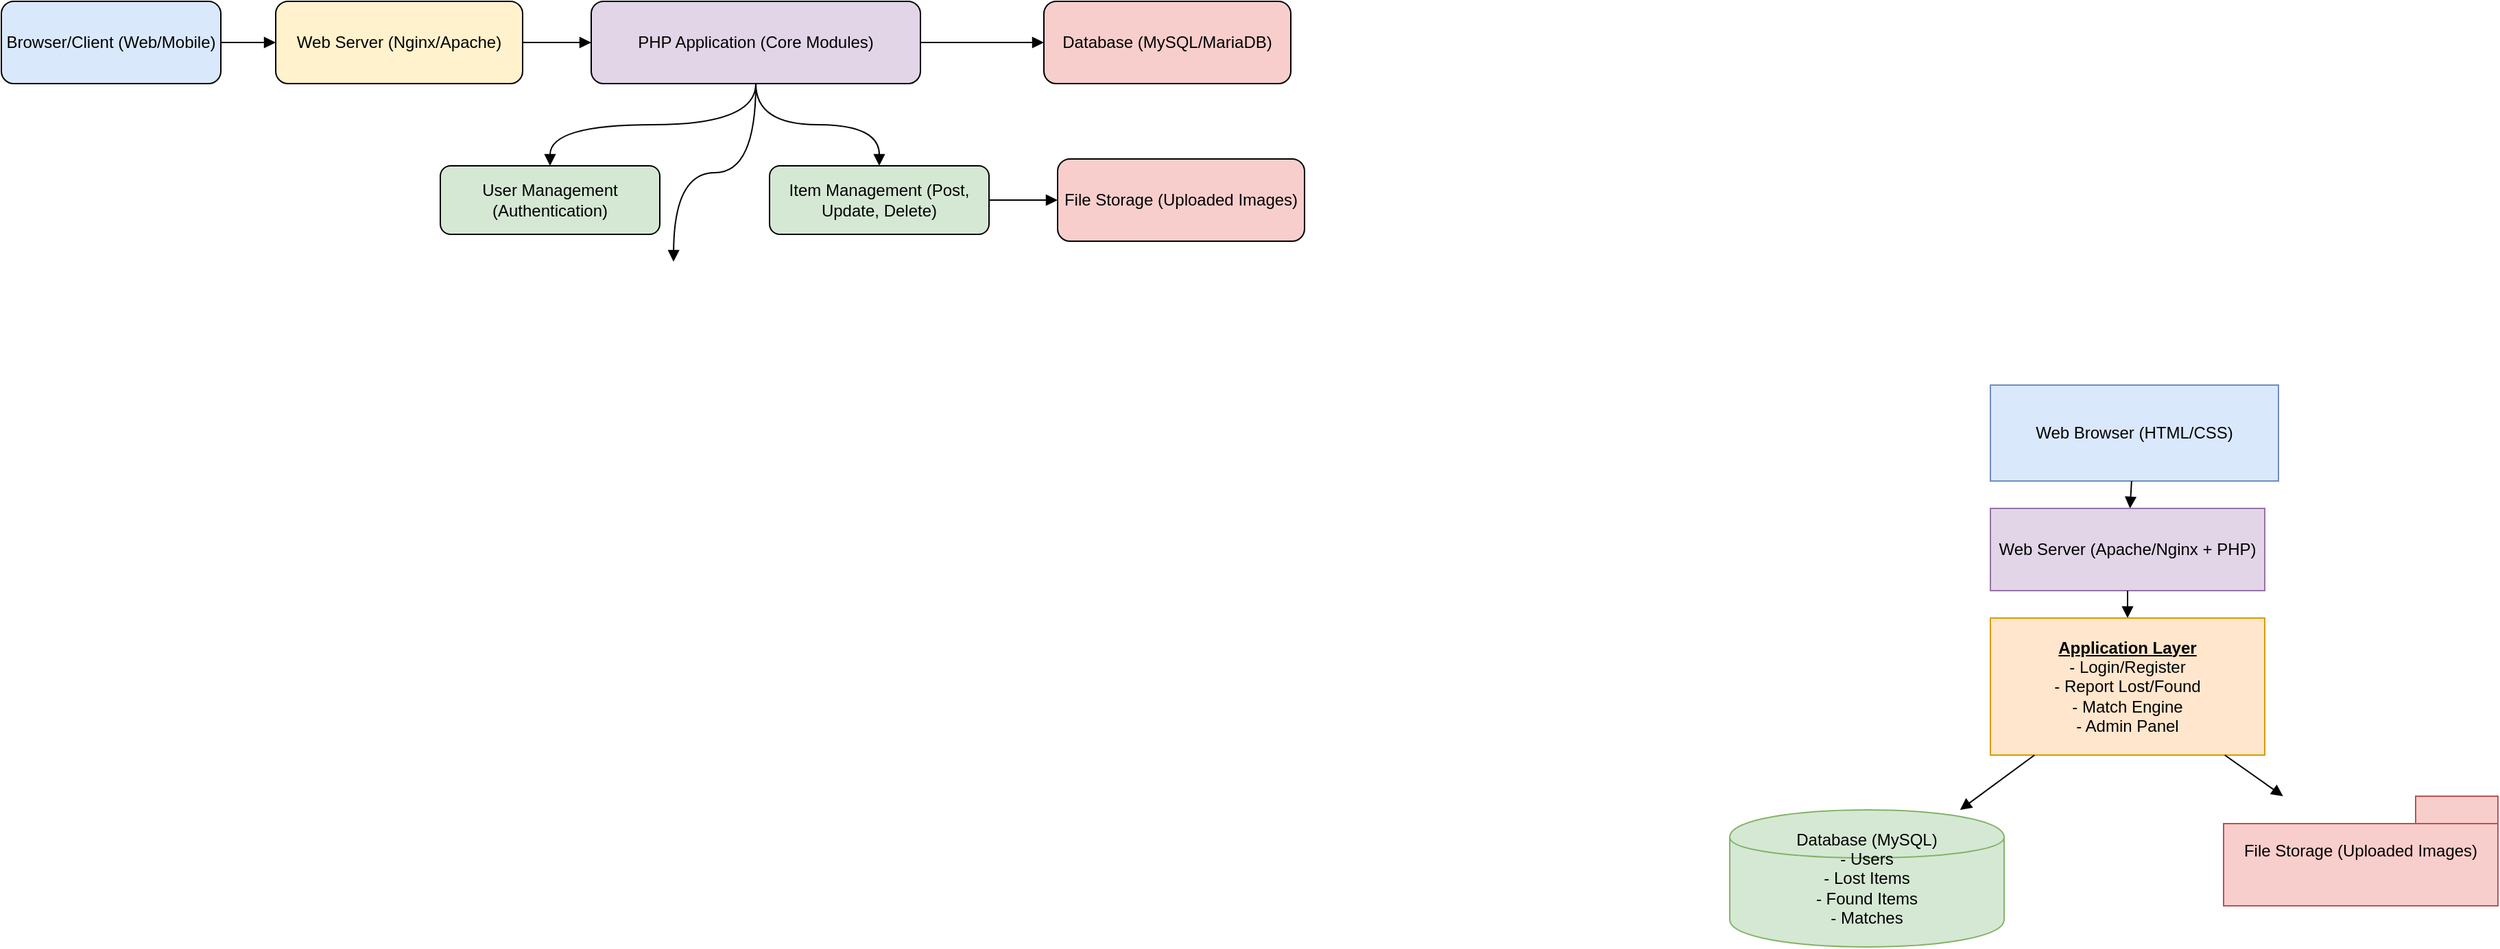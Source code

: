 <mxfile version="26.2.13">
  <diagram name="Lost &amp; Found System Architecture" id="8B-qWynwFXAM56m6BUIM">
    <mxGraphModel dx="1954" dy="465" grid="1" gridSize="10" guides="1" tooltips="1" connect="1" arrows="1" fold="1" page="1" pageScale="1" pageWidth="1080" pageHeight="1080" math="0" shadow="0">
      <root>
        <mxCell id="0" />
        <mxCell id="1" parent="0" />
        <mxCell id="d06QQW2QKPZp5pKREGD9-1" value="Browser/Client (Web/Mobile)" style="rounded=1;whiteSpace=wrap;html=1;fillColor=#dae8fc;" parent="1" vertex="1">
          <mxGeometry x="-970" y="70" width="160" height="60" as="geometry" />
        </mxCell>
        <mxCell id="d06QQW2QKPZp5pKREGD9-2" value="Web Server (Nginx/Apache)" style="rounded=1;whiteSpace=wrap;html=1;fillColor=#fff2cc;" parent="1" vertex="1">
          <mxGeometry x="-770" y="70" width="180" height="60" as="geometry" />
        </mxCell>
        <mxCell id="d06QQW2QKPZp5pKREGD9-3" value="PHP Application (Core Modules)" style="rounded=1;whiteSpace=wrap;html=1;fillColor=#e1d5e7;" parent="1" vertex="1">
          <mxGeometry x="-540" y="70" width="240" height="60" as="geometry" />
        </mxCell>
        <mxCell id="d06QQW2QKPZp5pKREGD9-4" value="User Management (Authentication)" style="rounded=1;whiteSpace=wrap;html=1;fillColor=#d5e8d4;" parent="1" vertex="1">
          <mxGeometry x="-650" y="190" width="160" height="50" as="geometry" />
        </mxCell>
        <mxCell id="d06QQW2QKPZp5pKREGD9-5" value="Item Management (Post, Update, Delete)" style="rounded=1;whiteSpace=wrap;html=1;fillColor=#d5e8d4;" parent="1" vertex="1">
          <mxGeometry x="-410" y="190" width="160" height="50" as="geometry" />
        </mxCell>
        <mxCell id="d06QQW2QKPZp5pKREGD9-9" value="Database (MySQL/MariaDB)" style="rounded=1;whiteSpace=wrap;html=1;fillColor=#f8cecc;" parent="1" vertex="1">
          <mxGeometry x="-210" y="70" width="180" height="60" as="geometry" />
        </mxCell>
        <mxCell id="d06QQW2QKPZp5pKREGD9-10" value="File Storage (Uploaded Images)" style="rounded=1;whiteSpace=wrap;html=1;fillColor=#f8cecc;" parent="1" vertex="1">
          <mxGeometry x="-200" y="185" width="180" height="60" as="geometry" />
        </mxCell>
        <mxCell id="d06QQW2QKPZp5pKREGD9-12" style="edgeStyle=orthogonalEdgeStyle;rounded=0;orthogonalLoop=1;jettySize=auto;html=1;endArrow=block;" parent="1" source="d06QQW2QKPZp5pKREGD9-1" target="d06QQW2QKPZp5pKREGD9-2" edge="1">
          <mxGeometry relative="1" as="geometry" />
        </mxCell>
        <mxCell id="d06QQW2QKPZp5pKREGD9-13" style="edgeStyle=orthogonalEdgeStyle;rounded=0;orthogonalLoop=1;jettySize=auto;html=1;endArrow=block;" parent="1" source="d06QQW2QKPZp5pKREGD9-2" target="d06QQW2QKPZp5pKREGD9-3" edge="1">
          <mxGeometry relative="1" as="geometry" />
        </mxCell>
        <mxCell id="d06QQW2QKPZp5pKREGD9-14" style="edgeStyle=orthogonalEdgeStyle;rounded=0;orthogonalLoop=1;jettySize=auto;html=1;endArrow=block;" parent="1" source="d06QQW2QKPZp5pKREGD9-3" target="d06QQW2QKPZp5pKREGD9-9" edge="1">
          <mxGeometry relative="1" as="geometry" />
        </mxCell>
        <mxCell id="d06QQW2QKPZp5pKREGD9-15" style="edgeStyle=orthogonalEdgeStyle;rounded=0;orthogonalLoop=1;jettySize=auto;html=1;endArrow=block;curved=1;" parent="1" source="d06QQW2QKPZp5pKREGD9-3" target="d06QQW2QKPZp5pKREGD9-4" edge="1">
          <mxGeometry relative="1" as="geometry" />
        </mxCell>
        <mxCell id="d06QQW2QKPZp5pKREGD9-16" style="edgeStyle=orthogonalEdgeStyle;rounded=0;orthogonalLoop=1;jettySize=auto;html=1;endArrow=block;curved=1;" parent="1" source="d06QQW2QKPZp5pKREGD9-3" target="d06QQW2QKPZp5pKREGD9-5" edge="1">
          <mxGeometry relative="1" as="geometry" />
        </mxCell>
        <mxCell id="d06QQW2QKPZp5pKREGD9-17" style="edgeStyle=orthogonalEdgeStyle;rounded=0;orthogonalLoop=1;jettySize=auto;html=1;endArrow=block;curved=1;" parent="1" source="d06QQW2QKPZp5pKREGD9-3" edge="1">
          <mxGeometry relative="1" as="geometry">
            <mxPoint x="-480" y="260" as="targetPoint" />
          </mxGeometry>
        </mxCell>
        <mxCell id="d06QQW2QKPZp5pKREGD9-21" style="edgeStyle=orthogonalEdgeStyle;rounded=0;orthogonalLoop=1;jettySize=auto;html=1;endArrow=block;" parent="1" source="d06QQW2QKPZp5pKREGD9-5" target="d06QQW2QKPZp5pKREGD9-10" edge="1">
          <mxGeometry relative="1" as="geometry" />
        </mxCell>
        <mxCell id="d06QQW2QKPZp5pKREGD9-22" value="Web Browser (HTML/CSS)" style="shape=rectangle;whiteSpace=wrap;html=1;fillColor=#dae8fc;strokeColor=#6c8ebf;" parent="1" vertex="1">
          <mxGeometry x="480" y="350" width="210" height="70" as="geometry" />
        </mxCell>
        <mxCell id="d06QQW2QKPZp5pKREGD9-23" style="endArrow=block;html=1;" parent="1" source="d06QQW2QKPZp5pKREGD9-22" target="d06QQW2QKPZp5pKREGD9-24" edge="1">
          <mxGeometry relative="1" as="geometry" />
        </mxCell>
        <mxCell id="d06QQW2QKPZp5pKREGD9-24" value="Web Server (Apache/Nginx + PHP)" style="shape=rectangle;whiteSpace=wrap;html=1;fillColor=#e1d5e7;strokeColor=#9673a6;" parent="1" vertex="1">
          <mxGeometry x="480" y="440" width="200" height="60" as="geometry" />
        </mxCell>
        <mxCell id="d06QQW2QKPZp5pKREGD9-25" style="endArrow=block;html=1;" parent="1" source="d06QQW2QKPZp5pKREGD9-24" target="d06QQW2QKPZp5pKREGD9-26" edge="1">
          <mxGeometry relative="1" as="geometry" />
        </mxCell>
        <mxCell id="d06QQW2QKPZp5pKREGD9-26" value="&lt;b&gt;&lt;u&gt;Application Layer&lt;/u&gt;&lt;/b&gt;&lt;br&gt;- Login/Register&lt;br&gt;- Report Lost/Found&lt;br&gt;- Match Engine&lt;br&gt;- Admin Panel" style="shape=rectangle;whiteSpace=wrap;html=1;fillColor=#ffe6cc;strokeColor=#d79b00;" parent="1" vertex="1">
          <mxGeometry x="480" y="520" width="200" height="100" as="geometry" />
        </mxCell>
        <mxCell id="d06QQW2QKPZp5pKREGD9-27" style="endArrow=block;html=1;" parent="1" source="d06QQW2QKPZp5pKREGD9-26" target="d06QQW2QKPZp5pKREGD9-28" edge="1">
          <mxGeometry relative="1" as="geometry" />
        </mxCell>
        <mxCell id="d06QQW2QKPZp5pKREGD9-28" value="Database (MySQL)&#xa;- Users&#xa;- Lost Items&#xa;- Found Items&#xa;- Matches" style="shape=cylinder;whiteSpace=wrap;html=1;fillColor=#d5e8d4;strokeColor=#82b366;" parent="1" vertex="1">
          <mxGeometry x="290" y="660" width="200" height="100" as="geometry" />
        </mxCell>
        <mxCell id="d06QQW2QKPZp5pKREGD9-29" style="endArrow=block;html=1;" parent="1" source="d06QQW2QKPZp5pKREGD9-26" target="d06QQW2QKPZp5pKREGD9-30" edge="1">
          <mxGeometry relative="1" as="geometry" />
        </mxCell>
        <mxCell id="d06QQW2QKPZp5pKREGD9-30" value="File Storage (Uploaded Images)" style="shape=folder;whiteSpace=wrap;html=1;fillColor=#f8cecc;strokeColor=#b85450;" parent="1" vertex="1">
          <mxGeometry x="650" y="650" width="200" height="80" as="geometry" />
        </mxCell>
      </root>
    </mxGraphModel>
  </diagram>
</mxfile>
